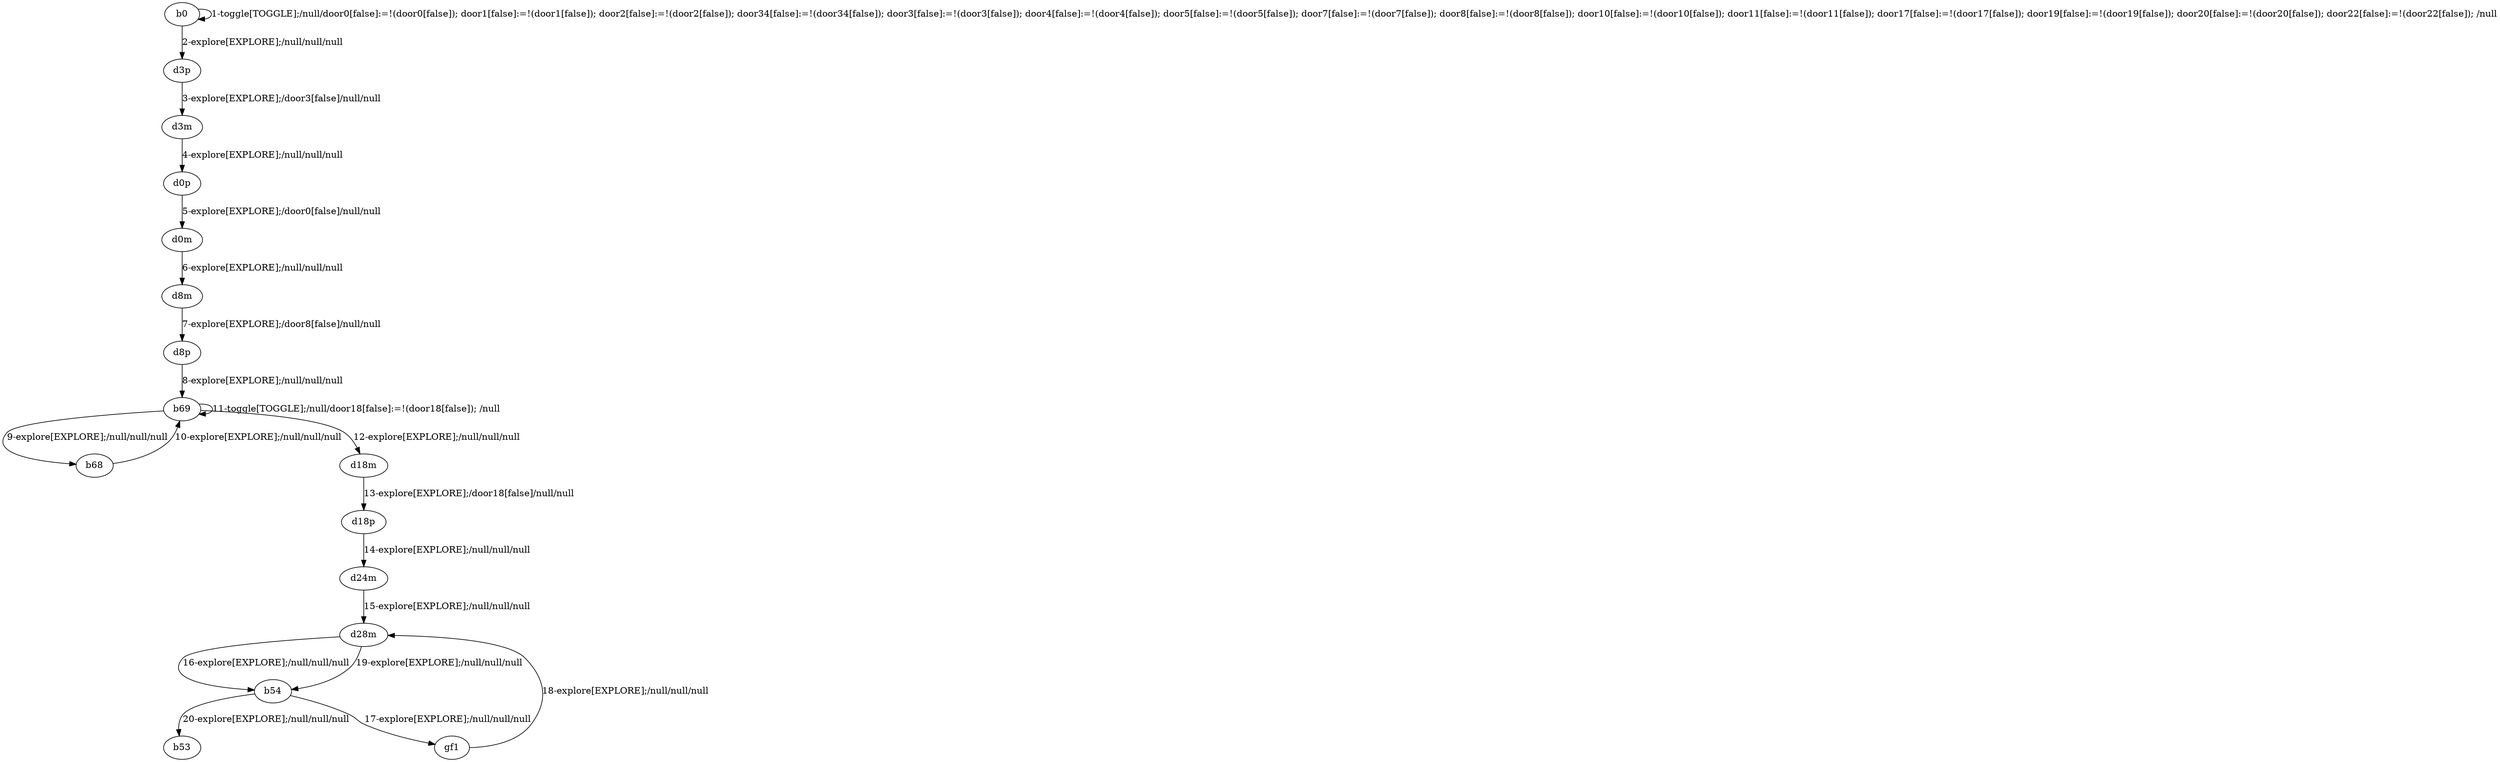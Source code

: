 # Total number of goals covered by this test: 1
# b54 --> b53

digraph g {
"b0" -> "b0" [label = "1-toggle[TOGGLE];/null/door0[false]:=!(door0[false]); door1[false]:=!(door1[false]); door2[false]:=!(door2[false]); door34[false]:=!(door34[false]); door3[false]:=!(door3[false]); door4[false]:=!(door4[false]); door5[false]:=!(door5[false]); door7[false]:=!(door7[false]); door8[false]:=!(door8[false]); door10[false]:=!(door10[false]); door11[false]:=!(door11[false]); door17[false]:=!(door17[false]); door19[false]:=!(door19[false]); door20[false]:=!(door20[false]); door22[false]:=!(door22[false]); /null"];
"b0" -> "d3p" [label = "2-explore[EXPLORE];/null/null/null"];
"d3p" -> "d3m" [label = "3-explore[EXPLORE];/door3[false]/null/null"];
"d3m" -> "d0p" [label = "4-explore[EXPLORE];/null/null/null"];
"d0p" -> "d0m" [label = "5-explore[EXPLORE];/door0[false]/null/null"];
"d0m" -> "d8m" [label = "6-explore[EXPLORE];/null/null/null"];
"d8m" -> "d8p" [label = "7-explore[EXPLORE];/door8[false]/null/null"];
"d8p" -> "b69" [label = "8-explore[EXPLORE];/null/null/null"];
"b69" -> "b68" [label = "9-explore[EXPLORE];/null/null/null"];
"b68" -> "b69" [label = "10-explore[EXPLORE];/null/null/null"];
"b69" -> "b69" [label = "11-toggle[TOGGLE];/null/door18[false]:=!(door18[false]); /null"];
"b69" -> "d18m" [label = "12-explore[EXPLORE];/null/null/null"];
"d18m" -> "d18p" [label = "13-explore[EXPLORE];/door18[false]/null/null"];
"d18p" -> "d24m" [label = "14-explore[EXPLORE];/null/null/null"];
"d24m" -> "d28m" [label = "15-explore[EXPLORE];/null/null/null"];
"d28m" -> "b54" [label = "16-explore[EXPLORE];/null/null/null"];
"b54" -> "gf1" [label = "17-explore[EXPLORE];/null/null/null"];
"gf1" -> "d28m" [label = "18-explore[EXPLORE];/null/null/null"];
"d28m" -> "b54" [label = "19-explore[EXPLORE];/null/null/null"];
"b54" -> "b53" [label = "20-explore[EXPLORE];/null/null/null"];
}